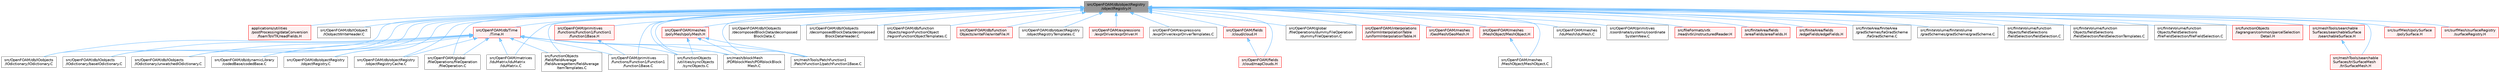 digraph "src/OpenFOAM/db/objectRegistry/objectRegistry.H"
{
 // LATEX_PDF_SIZE
  bgcolor="transparent";
  edge [fontname=Helvetica,fontsize=10,labelfontname=Helvetica,labelfontsize=10];
  node [fontname=Helvetica,fontsize=10,shape=box,height=0.2,width=0.4];
  Node1 [id="Node000001",label="src/OpenFOAM/db/objectRegistry\l/objectRegistry.H",height=0.2,width=0.4,color="gray40", fillcolor="grey60", style="filled", fontcolor="black",tooltip=" "];
  Node1 -> Node2 [id="edge1_Node000001_Node000002",dir="back",color="steelblue1",style="solid",tooltip=" "];
  Node2 [id="Node000002",label="applications/utilities\l/postProcessing/dataConversion\l/foamToVTK/readFields.H",height=0.2,width=0.4,color="red", fillcolor="#FFF0F0", style="filled",URL="$applications_2utilities_2postProcessing_2dataConversion_2foamToVTK_2readFields_8H.html",tooltip="Helper routines for reading a field or fields, optionally with a mesh subset (using fvMeshSubsetProxy..."];
  Node1 -> Node8 [id="edge2_Node000001_Node000008",dir="back",color="steelblue1",style="solid",tooltip=" "];
  Node8 [id="Node000008",label="src/OpenFOAM/db/IOobject\l/IOobjectWriteHeader.C",height=0.2,width=0.4,color="grey40", fillcolor="white", style="filled",URL="$IOobjectWriteHeader_8C.html",tooltip=" "];
  Node1 -> Node9 [id="edge3_Node000001_Node000009",dir="back",color="steelblue1",style="solid",tooltip=" "];
  Node9 [id="Node000009",label="src/OpenFOAM/db/IOobjects\l/IOdictionary/IOdictionary.C",height=0.2,width=0.4,color="grey40", fillcolor="white", style="filled",URL="$IOdictionary_8C.html",tooltip=" "];
  Node1 -> Node10 [id="edge4_Node000001_Node000010",dir="back",color="steelblue1",style="solid",tooltip=" "];
  Node10 [id="Node000010",label="src/OpenFOAM/db/IOobjects\l/IOdictionary/baseIOdictionary.C",height=0.2,width=0.4,color="grey40", fillcolor="white", style="filled",URL="$baseIOdictionary_8C.html",tooltip=" "];
  Node1 -> Node11 [id="edge5_Node000001_Node000011",dir="back",color="steelblue1",style="solid",tooltip=" "];
  Node11 [id="Node000011",label="src/OpenFOAM/db/IOobjects\l/IOdictionary/unwatchedIOdictionary.C",height=0.2,width=0.4,color="grey40", fillcolor="white", style="filled",URL="$unwatchedIOdictionary_8C.html",tooltip=" "];
  Node1 -> Node12 [id="edge6_Node000001_Node000012",dir="back",color="steelblue1",style="solid",tooltip=" "];
  Node12 [id="Node000012",label="src/OpenFOAM/db/IOobjects\l/decomposedBlockData/decomposed\lBlockData.C",height=0.2,width=0.4,color="grey40", fillcolor="white", style="filled",URL="$decomposedBlockData_8C.html",tooltip=" "];
  Node1 -> Node13 [id="edge7_Node000001_Node000013",dir="back",color="steelblue1",style="solid",tooltip=" "];
  Node13 [id="Node000013",label="src/OpenFOAM/db/IOobjects\l/decomposedBlockData/decomposed\lBlockDataHeader.C",height=0.2,width=0.4,color="grey40", fillcolor="white", style="filled",URL="$decomposedBlockDataHeader_8C.html",tooltip=" "];
  Node1 -> Node14 [id="edge8_Node000001_Node000014",dir="back",color="steelblue1",style="solid",tooltip=" "];
  Node14 [id="Node000014",label="src/OpenFOAM/db/Time\l/Time.H",height=0.2,width=0.4,color="red", fillcolor="#FFF0F0", style="filled",URL="$Time_8H.html",tooltip=" "];
  Node14 -> Node9 [id="edge9_Node000014_Node000009",dir="back",color="steelblue1",style="solid",tooltip=" "];
  Node14 -> Node10 [id="edge10_Node000014_Node000010",dir="back",color="steelblue1",style="solid",tooltip=" "];
  Node14 -> Node11 [id="edge11_Node000014_Node000011",dir="back",color="steelblue1",style="solid",tooltip=" "];
  Node14 -> Node74 [id="edge12_Node000014_Node000074",dir="back",color="steelblue1",style="solid",tooltip=" "];
  Node74 [id="Node000074",label="src/OpenFOAM/db/dynamicLibrary\l/codedBase/codedBase.C",height=0.2,width=0.4,color="grey40", fillcolor="white", style="filled",URL="$codedBase_8C.html",tooltip=" "];
  Node14 -> Node432 [id="edge13_Node000014_Node000432",dir="back",color="steelblue1",style="solid",tooltip=" "];
  Node432 [id="Node000432",label="src/OpenFOAM/db/objectRegistry\l/objectRegistry.C",height=0.2,width=0.4,color="grey40", fillcolor="white", style="filled",URL="$objectRegistry_8C.html",tooltip=" "];
  Node14 -> Node433 [id="edge14_Node000014_Node000433",dir="back",color="steelblue1",style="solid",tooltip=" "];
  Node433 [id="Node000433",label="src/OpenFOAM/db/objectRegistry\l/objectRegistryCache.C",height=0.2,width=0.4,color="grey40", fillcolor="white", style="filled",URL="$objectRegistryCache_8C.html",tooltip=" "];
  Node14 -> Node445 [id="edge15_Node000014_Node000445",dir="back",color="steelblue1",style="solid",tooltip=" "];
  Node445 [id="Node000445",label="src/OpenFOAM/global\l/fileOperations/fileOperation\l/fileOperation.C",height=0.2,width=0.4,color="grey40", fillcolor="white", style="filled",URL="$fileOperation_8C.html",tooltip=" "];
  Node14 -> Node474 [id="edge16_Node000014_Node000474",dir="back",color="steelblue1",style="solid",tooltip=" "];
  Node474 [id="Node000474",label="src/OpenFOAM/matrices\l/lduMatrix/lduMatrix\l/lduMatrix.C",height=0.2,width=0.4,color="grey40", fillcolor="white", style="filled",URL="$lduMatrix_8C.html",tooltip=" "];
  Node14 -> Node490 [id="edge17_Node000014_Node000490",dir="back",color="steelblue1",style="solid",tooltip=" "];
  Node490 [id="Node000490",label="src/OpenFOAM/primitives\l/functions/Function1/Function1\l/function1Base.C",height=0.2,width=0.4,color="grey40", fillcolor="white", style="filled",URL="$function1Base_8C.html",tooltip=" "];
  Node14 -> Node765 [id="edge18_Node000014_Node000765",dir="back",color="steelblue1",style="solid",tooltip=" "];
  Node765 [id="Node000765",label="src/functionObjects\l/field/fieldAverage\l/fieldAverageItem/fieldAverage\lItemTemplates.C",height=0.2,width=0.4,color="grey40", fillcolor="white", style="filled",URL="$fieldAverageItemTemplates_8C.html",tooltip=" "];
  Node14 -> Node768 [id="edge19_Node000014_Node000768",dir="back",color="steelblue1",style="solid",tooltip=" "];
  Node768 [id="Node000768",label="src/functionObjects\l/utilities/syncObjects\l/syncObjects.C",height=0.2,width=0.4,color="grey40", fillcolor="white", style="filled",URL="$syncObjects_8C.html",tooltip=" "];
  Node14 -> Node1023 [id="edge20_Node000014_Node001023",dir="back",color="steelblue1",style="solid",tooltip=" "];
  Node1023 [id="Node001023",label="src/mesh/blockMesh\l/PDRblockMesh/PDRblockBlock\lMesh.C",height=0.2,width=0.4,color="grey40", fillcolor="white", style="filled",URL="$PDRblockBlockMesh_8C.html",tooltip=" "];
  Node14 -> Node1040 [id="edge21_Node000014_Node001040",dir="back",color="steelblue1",style="solid",tooltip=" "];
  Node1040 [id="Node001040",label="src/meshTools/PatchFunction1\l/PatchFunction1/patchFunction1Base.C",height=0.2,width=0.4,color="grey40", fillcolor="white", style="filled",URL="$patchFunction1Base_8C.html",tooltip=" "];
  Node1 -> Node74 [id="edge22_Node000001_Node000074",dir="back",color="steelblue1",style="solid",tooltip=" "];
  Node1 -> Node135 [id="edge23_Node000001_Node000135",dir="back",color="steelblue1",style="solid",tooltip=" "];
  Node135 [id="Node000135",label="src/OpenFOAM/db/function\lObjects/regionFunctionObject\l/regionFunctionObjectTemplates.C",height=0.2,width=0.4,color="grey40", fillcolor="white", style="filled",URL="$regionFunctionObjectTemplates_8C.html",tooltip=" "];
  Node1 -> Node1317 [id="edge24_Node000001_Node001317",dir="back",color="steelblue1",style="solid",tooltip=" "];
  Node1317 [id="Node001317",label="src/OpenFOAM/db/function\lObjects/writeFile/writeFile.H",height=0.2,width=0.4,color="red", fillcolor="#FFF0F0", style="filled",URL="$writeFile_8H.html",tooltip=" "];
  Node1 -> Node432 [id="edge25_Node000001_Node000432",dir="back",color="steelblue1",style="solid",tooltip=" "];
  Node1 -> Node433 [id="edge26_Node000001_Node000433",dir="back",color="steelblue1",style="solid",tooltip=" "];
  Node1 -> Node1381 [id="edge27_Node000001_Node001381",dir="back",color="steelblue1",style="solid",tooltip=" "];
  Node1381 [id="Node001381",label="src/OpenFOAM/db/objectRegistry\l/objectRegistryTemplates.C",height=0.2,width=0.4,color="grey40", fillcolor="white", style="filled",URL="$objectRegistryTemplates_8C.html",tooltip=" "];
  Node1 -> Node1382 [id="edge28_Node000001_Node001382",dir="back",color="steelblue1",style="solid",tooltip=" "];
  Node1382 [id="Node001382",label="src/OpenFOAM/expressions\l/exprDriver/exprDriver.H",height=0.2,width=0.4,color="red", fillcolor="#FFF0F0", style="filled",URL="$exprDriver_8H.html",tooltip=" "];
  Node1 -> Node1394 [id="edge29_Node000001_Node001394",dir="back",color="steelblue1",style="solid",tooltip=" "];
  Node1394 [id="Node001394",label="src/OpenFOAM/expressions\l/exprDriver/exprDriverTemplates.C",height=0.2,width=0.4,color="grey40", fillcolor="white", style="filled",URL="$exprDriverTemplates_8C.html",tooltip=" "];
  Node1 -> Node1395 [id="edge30_Node000001_Node001395",dir="back",color="steelblue1",style="solid",tooltip=" "];
  Node1395 [id="Node001395",label="src/OpenFOAM/fields\l/cloud/cloud.H",height=0.2,width=0.4,color="red", fillcolor="#FFF0F0", style="filled",URL="$cloud_8H.html",tooltip=" "];
  Node1395 -> Node1398 [id="edge31_Node001395_Node001398",dir="back",color="steelblue1",style="solid",tooltip=" "];
  Node1398 [id="Node001398",label="src/OpenFOAM/fields\l/cloud/mapClouds.H",height=0.2,width=0.4,color="red", fillcolor="#FFF0F0", style="filled",URL="$mapClouds_8H.html",tooltip="Generic Geometric field mapper. For \"real\" mapping, add template specialisations for mapping of inter..."];
  Node1 -> Node1398 [id="edge32_Node000001_Node001398",dir="back",color="steelblue1",style="solid",tooltip=" "];
  Node1 -> Node1411 [id="edge33_Node000001_Node001411",dir="back",color="steelblue1",style="solid",tooltip=" "];
  Node1411 [id="Node001411",label="src/OpenFOAM/global\l/fileOperations/dummyFileOperation\l/dummyFileOperation.C",height=0.2,width=0.4,color="grey40", fillcolor="white", style="filled",URL="$dummyFileOperation_8C.html",tooltip=" "];
  Node1 -> Node445 [id="edge34_Node000001_Node000445",dir="back",color="steelblue1",style="solid",tooltip=" "];
  Node1 -> Node1412 [id="edge35_Node000001_Node001412",dir="back",color="steelblue1",style="solid",tooltip=" "];
  Node1412 [id="Node001412",label="src/OpenFOAM/interpolations\l/uniformInterpolationTable\l/uniformInterpolationTable.H",height=0.2,width=0.4,color="red", fillcolor="#FFF0F0", style="filled",URL="$uniformInterpolationTable_8H.html",tooltip=" "];
  Node1 -> Node474 [id="edge36_Node000001_Node000474",dir="back",color="steelblue1",style="solid",tooltip=" "];
  Node1 -> Node1419 [id="edge37_Node000001_Node001419",dir="back",color="steelblue1",style="solid",tooltip=" "];
  Node1419 [id="Node001419",label="src/OpenFOAM/meshes\l/GeoMesh/GeoMesh.H",height=0.2,width=0.4,color="red", fillcolor="#FFF0F0", style="filled",URL="$GeoMesh_8H.html",tooltip=" "];
  Node1 -> Node3415 [id="edge38_Node000001_Node003415",dir="back",color="steelblue1",style="solid",tooltip=" "];
  Node3415 [id="Node003415",label="src/OpenFOAM/meshes\l/MeshObject/MeshObject.C",height=0.2,width=0.4,color="grey40", fillcolor="white", style="filled",URL="$MeshObject_8C.html",tooltip=" "];
  Node1 -> Node3416 [id="edge39_Node000001_Node003416",dir="back",color="steelblue1",style="solid",tooltip=" "];
  Node3416 [id="Node003416",label="src/OpenFOAM/meshes\l/MeshObject/MeshObject.H",height=0.2,width=0.4,color="red", fillcolor="#FFF0F0", style="filled",URL="$MeshObject_8H.html",tooltip=" "];
  Node3416 -> Node3415 [id="edge40_Node003416_Node003415",dir="back",color="steelblue1",style="solid",tooltip=" "];
  Node1 -> Node3584 [id="edge41_Node000001_Node003584",dir="back",color="steelblue1",style="solid",tooltip=" "];
  Node3584 [id="Node003584",label="src/OpenFOAM/meshes\l/lduMesh/lduMesh.C",height=0.2,width=0.4,color="grey40", fillcolor="white", style="filled",URL="$lduMesh_8C.html",tooltip=" "];
  Node1 -> Node3585 [id="edge42_Node000001_Node003585",dir="back",color="steelblue1",style="solid",tooltip=" "];
  Node3585 [id="Node003585",label="src/OpenFOAM/meshes\l/polyMesh/polyMesh.H",height=0.2,width=0.4,color="red", fillcolor="#FFF0F0", style="filled",URL="$polyMesh_8H.html",tooltip=" "];
  Node3585 -> Node768 [id="edge43_Node003585_Node000768",dir="back",color="steelblue1",style="solid",tooltip=" "];
  Node3585 -> Node1023 [id="edge44_Node003585_Node001023",dir="back",color="steelblue1",style="solid",tooltip=" "];
  Node3585 -> Node1040 [id="edge45_Node003585_Node001040",dir="back",color="steelblue1",style="solid",tooltip=" "];
  Node1 -> Node4221 [id="edge46_Node000001_Node004221",dir="back",color="steelblue1",style="solid",tooltip=" "];
  Node4221 [id="Node004221",label="src/OpenFOAM/primitives\l/coordinate/systems/coordinate\lSystemNew.C",height=0.2,width=0.4,color="grey40", fillcolor="white", style="filled",URL="$coordinateSystemNew_8C.html",tooltip=" "];
  Node1 -> Node490 [id="edge47_Node000001_Node000490",dir="back",color="steelblue1",style="solid",tooltip=" "];
  Node1 -> Node4222 [id="edge48_Node000001_Node004222",dir="back",color="steelblue1",style="solid",tooltip=" "];
  Node4222 [id="Node004222",label="src/OpenFOAM/primitives\l/functions/Function1/Function1\l/function1Base.H",height=0.2,width=0.4,color="red", fillcolor="#FFF0F0", style="filled",URL="$function1Base_8H.html",tooltip=" "];
  Node4222 -> Node490 [id="edge49_Node004222_Node000490",dir="back",color="steelblue1",style="solid",tooltip=" "];
  Node1 -> Node4474 [id="edge50_Node000001_Node004474",dir="back",color="steelblue1",style="solid",tooltip=" "];
  Node4474 [id="Node004474",label="src/fileFormats/vtk\l/read/vtkUnstructuredReader.H",height=0.2,width=0.4,color="red", fillcolor="#FFF0F0", style="filled",URL="$vtkUnstructuredReader_8H.html",tooltip=" "];
  Node1 -> Node1670 [id="edge51_Node000001_Node001670",dir="back",color="steelblue1",style="solid",tooltip=" "];
  Node1670 [id="Node001670",label="src/finiteArea/fields\l/areaFields/areaFields.H",height=0.2,width=0.4,color="red", fillcolor="#FFF0F0", style="filled",URL="$areaFields_8H.html",tooltip=" "];
  Node1 -> Node1829 [id="edge52_Node000001_Node001829",dir="back",color="steelblue1",style="solid",tooltip=" "];
  Node1829 [id="Node001829",label="src/finiteArea/fields\l/edgeFields/edgeFields.H",height=0.2,width=0.4,color="red", fillcolor="#FFF0F0", style="filled",URL="$edgeFields_8H.html",tooltip=" "];
  Node1 -> Node4478 [id="edge53_Node000001_Node004478",dir="back",color="steelblue1",style="solid",tooltip=" "];
  Node4478 [id="Node004478",label="src/finiteArea/finiteArea\l/gradSchemes/faGradScheme\l/faGradScheme.C",height=0.2,width=0.4,color="grey40", fillcolor="white", style="filled",URL="$faGradScheme_8C.html",tooltip=" "];
  Node1 -> Node4479 [id="edge54_Node000001_Node004479",dir="back",color="steelblue1",style="solid",tooltip=" "];
  Node4479 [id="Node004479",label="src/finiteVolume/finiteVolume\l/gradSchemes/gradScheme/gradScheme.C",height=0.2,width=0.4,color="grey40", fillcolor="white", style="filled",URL="$gradScheme_8C.html",tooltip=" "];
  Node1 -> Node4480 [id="edge55_Node000001_Node004480",dir="back",color="steelblue1",style="solid",tooltip=" "];
  Node4480 [id="Node004480",label="src/finiteVolume/function\lObjects/fieldSelections\l/fieldSelection/fieldSelection.C",height=0.2,width=0.4,color="grey40", fillcolor="white", style="filled",URL="$fieldSelection_8C.html",tooltip=" "];
  Node1 -> Node4481 [id="edge56_Node000001_Node004481",dir="back",color="steelblue1",style="solid",tooltip=" "];
  Node4481 [id="Node004481",label="src/finiteVolume/function\lObjects/fieldSelections\l/fieldSelection/fieldSelectionTemplates.C",height=0.2,width=0.4,color="grey40", fillcolor="white", style="filled",URL="$fieldSelectionTemplates_8C.html",tooltip=" "];
  Node1 -> Node1620 [id="edge57_Node000001_Node001620",dir="back",color="steelblue1",style="solid",tooltip=" "];
  Node1620 [id="Node001620",label="src/finiteVolume/function\lObjects/fieldSelections\l/fileFieldSelection/fileFieldSelection.C",height=0.2,width=0.4,color="grey40", fillcolor="white", style="filled",URL="$fileFieldSelection_8C.html",tooltip=" "];
  Node1 -> Node765 [id="edge58_Node000001_Node000765",dir="back",color="steelblue1",style="solid",tooltip=" "];
  Node1 -> Node4482 [id="edge59_Node000001_Node004482",dir="back",color="steelblue1",style="solid",tooltip=" "];
  Node4482 [id="Node004482",label="src/functionObjects\l/lagrangian/common/parcelSelection\lDetail.H",height=0.2,width=0.4,color="red", fillcolor="#FFF0F0", style="filled",URL="$parcelSelectionDetail_8H.html",tooltip=" "];
  Node1 -> Node768 [id="edge60_Node000001_Node000768",dir="back",color="steelblue1",style="solid",tooltip=" "];
  Node1 -> Node1023 [id="edge61_Node000001_Node001023",dir="back",color="steelblue1",style="solid",tooltip=" "];
  Node1 -> Node1040 [id="edge62_Node000001_Node001040",dir="back",color="steelblue1",style="solid",tooltip=" "];
  Node1 -> Node4483 [id="edge63_Node000001_Node004483",dir="back",color="steelblue1",style="solid",tooltip=" "];
  Node4483 [id="Node004483",label="src/meshTools/searchable\lSurfaces/searchableSurface\l/searchableSurface.H",height=0.2,width=0.4,color="red", fillcolor="#FFF0F0", style="filled",URL="$searchableSurface_8H.html",tooltip=" "];
  Node4483 -> Node4624 [id="edge64_Node004483_Node004624",dir="back",color="steelblue1",style="solid",tooltip=" "];
  Node4624 [id="Node004624",label="src/meshTools/searchable\lSurfaces/triSurfaceMesh\l/triSurfaceMesh.H",height=0.2,width=0.4,color="red", fillcolor="#FFF0F0", style="filled",URL="$triSurfaceMesh_8H.html",tooltip=" "];
  Node1 -> Node4624 [id="edge65_Node000001_Node004624",dir="back",color="steelblue1",style="solid",tooltip=" "];
  Node1 -> Node4635 [id="edge66_Node000001_Node004635",dir="back",color="steelblue1",style="solid",tooltip=" "];
  Node4635 [id="Node004635",label="src/surfMesh/polySurface\l/polySurface.H",height=0.2,width=0.4,color="red", fillcolor="#FFF0F0", style="filled",URL="$polySurface_8H.html",tooltip=" "];
  Node1 -> Node4638 [id="edge67_Node000001_Node004638",dir="back",color="steelblue1",style="solid",tooltip=" "];
  Node4638 [id="Node004638",label="src/surfMesh/surfaceRegistry\l/surfaceRegistry.H",height=0.2,width=0.4,color="red", fillcolor="#FFF0F0", style="filled",URL="$surfaceRegistry_8H.html",tooltip=" "];
}
